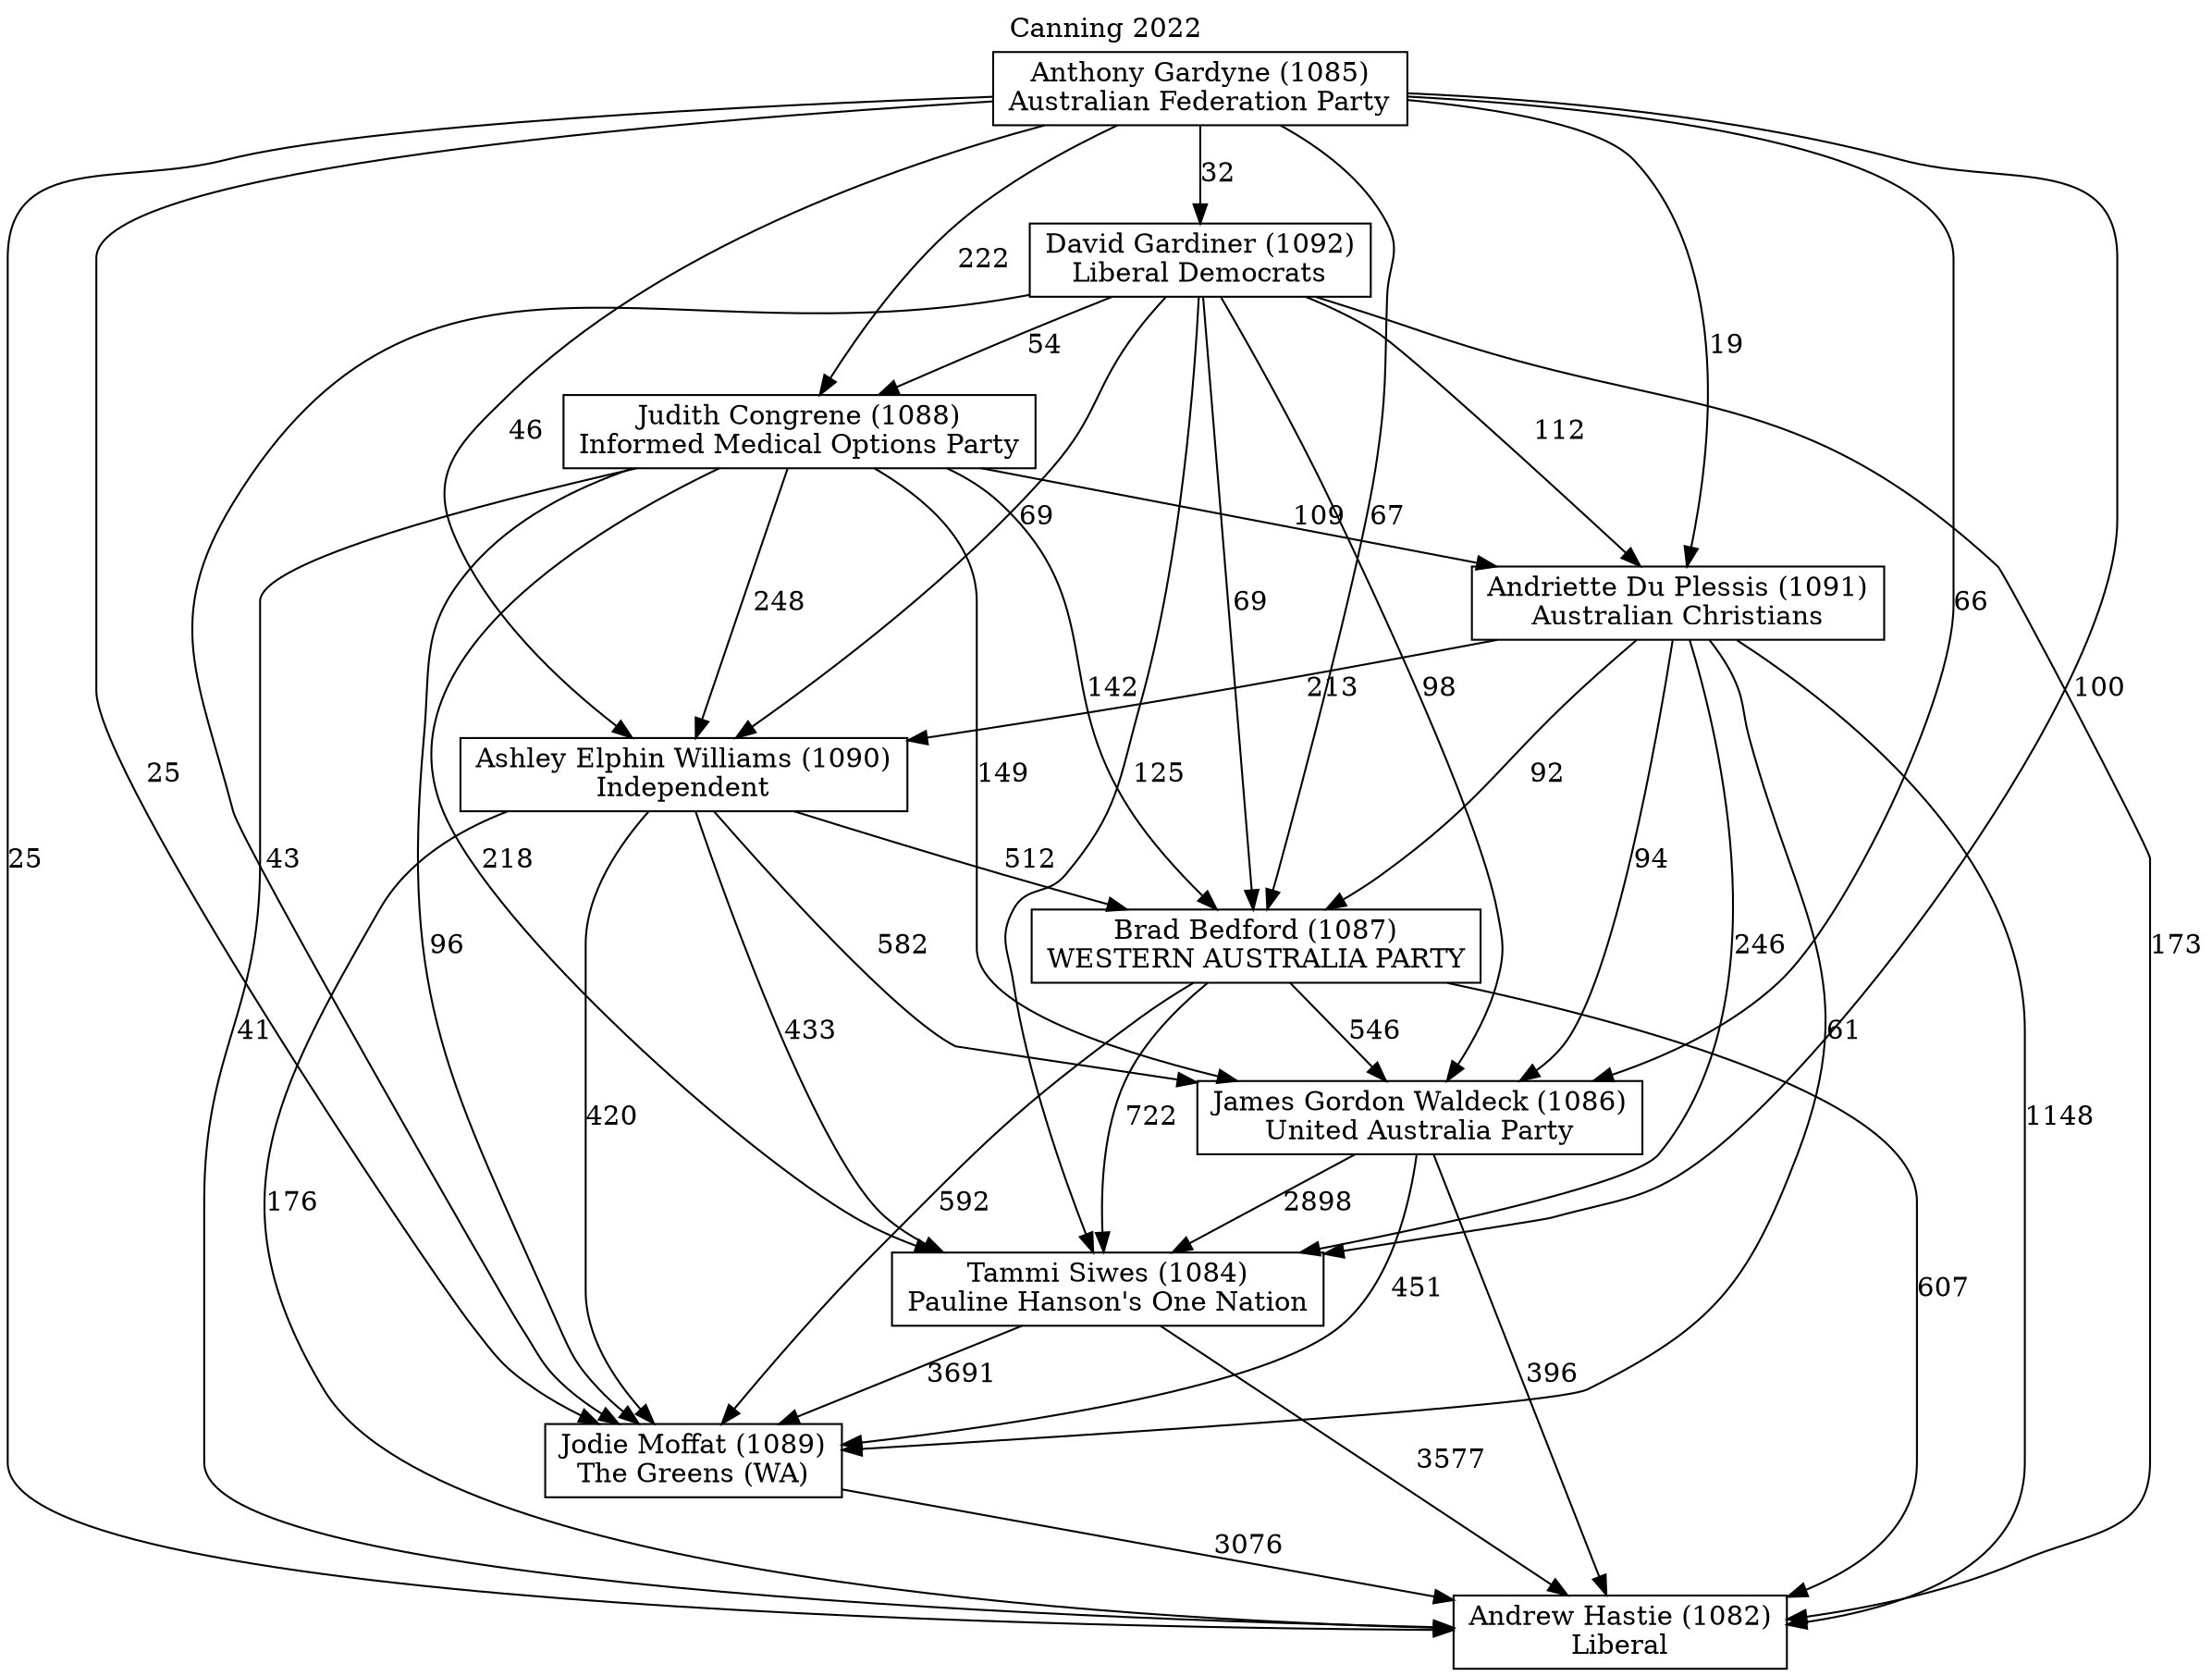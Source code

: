 // House preference flow
digraph "Andrew Hastie (1082)_Canning_2022" {
	graph [label="Canning 2022" labelloc=t mclimit=10]
	node [shape=box]
	"Anthony Gardyne (1085)" [label="Anthony Gardyne (1085)
Australian Federation Party"]
	"Judith Congrene (1088)" [label="Judith Congrene (1088)
Informed Medical Options Party"]
	"Tammi Siwes (1084)" [label="Tammi Siwes (1084)
Pauline Hanson's One Nation"]
	"Jodie Moffat (1089)" [label="Jodie Moffat (1089)
The Greens (WA)"]
	"Andrew Hastie (1082)" [label="Andrew Hastie (1082)
Liberal"]
	"Brad Bedford (1087)" [label="Brad Bedford (1087)
WESTERN AUSTRALIA PARTY"]
	"David Gardiner (1092)" [label="David Gardiner (1092)
Liberal Democrats"]
	"Ashley Elphin Williams (1090)" [label="Ashley Elphin Williams (1090)
Independent"]
	"James Gordon Waldeck (1086)" [label="James Gordon Waldeck (1086)
United Australia Party"]
	"Andriette Du Plessis (1091)" [label="Andriette Du Plessis (1091)
Australian Christians"]
	"Anthony Gardyne (1085)" -> "Andrew Hastie (1082)" [label=25]
	"Judith Congrene (1088)" -> "James Gordon Waldeck (1086)" [label=149]
	"Tammi Siwes (1084)" -> "Andrew Hastie (1082)" [label=3577]
	"Judith Congrene (1088)" -> "Jodie Moffat (1089)" [label=96]
	"James Gordon Waldeck (1086)" -> "Tammi Siwes (1084)" [label=2898]
	"Anthony Gardyne (1085)" -> "Tammi Siwes (1084)" [label=100]
	"Tammi Siwes (1084)" -> "Jodie Moffat (1089)" [label=3691]
	"James Gordon Waldeck (1086)" -> "Andrew Hastie (1082)" [label=396]
	"Anthony Gardyne (1085)" -> "Judith Congrene (1088)" [label=222]
	"David Gardiner (1092)" -> "Jodie Moffat (1089)" [label=43]
	"Brad Bedford (1087)" -> "James Gordon Waldeck (1086)" [label=546]
	"Brad Bedford (1087)" -> "Andrew Hastie (1082)" [label=607]
	"Brad Bedford (1087)" -> "Jodie Moffat (1089)" [label=592]
	"Ashley Elphin Williams (1090)" -> "Brad Bedford (1087)" [label=512]
	"Anthony Gardyne (1085)" -> "Ashley Elphin Williams (1090)" [label=46]
	"Anthony Gardyne (1085)" -> "Andriette Du Plessis (1091)" [label=19]
	"David Gardiner (1092)" -> "Brad Bedford (1087)" [label=69]
	"Judith Congrene (1088)" -> "Andrew Hastie (1082)" [label=41]
	"David Gardiner (1092)" -> "Andrew Hastie (1082)" [label=173]
	"Jodie Moffat (1089)" -> "Andrew Hastie (1082)" [label=3076]
	"Andriette Du Plessis (1091)" -> "James Gordon Waldeck (1086)" [label=94]
	"Andriette Du Plessis (1091)" -> "Jodie Moffat (1089)" [label=61]
	"Anthony Gardyne (1085)" -> "Jodie Moffat (1089)" [label=25]
	"Andriette Du Plessis (1091)" -> "Tammi Siwes (1084)" [label=246]
	"Judith Congrene (1088)" -> "Brad Bedford (1087)" [label=142]
	"Brad Bedford (1087)" -> "Tammi Siwes (1084)" [label=722]
	"Judith Congrene (1088)" -> "Tammi Siwes (1084)" [label=218]
	"James Gordon Waldeck (1086)" -> "Jodie Moffat (1089)" [label=451]
	"Andriette Du Plessis (1091)" -> "Ashley Elphin Williams (1090)" [label=213]
	"David Gardiner (1092)" -> "Andriette Du Plessis (1091)" [label=112]
	"David Gardiner (1092)" -> "Tammi Siwes (1084)" [label=125]
	"David Gardiner (1092)" -> "James Gordon Waldeck (1086)" [label=98]
	"Ashley Elphin Williams (1090)" -> "Tammi Siwes (1084)" [label=433]
	"David Gardiner (1092)" -> "Ashley Elphin Williams (1090)" [label=69]
	"Andriette Du Plessis (1091)" -> "Andrew Hastie (1082)" [label=1148]
	"Anthony Gardyne (1085)" -> "David Gardiner (1092)" [label=32]
	"Andriette Du Plessis (1091)" -> "Brad Bedford (1087)" [label=92]
	"Ashley Elphin Williams (1090)" -> "James Gordon Waldeck (1086)" [label=582]
	"Ashley Elphin Williams (1090)" -> "Jodie Moffat (1089)" [label=420]
	"Anthony Gardyne (1085)" -> "James Gordon Waldeck (1086)" [label=66]
	"David Gardiner (1092)" -> "Judith Congrene (1088)" [label=54]
	"Anthony Gardyne (1085)" -> "Brad Bedford (1087)" [label=67]
	"Ashley Elphin Williams (1090)" -> "Andrew Hastie (1082)" [label=176]
	"Judith Congrene (1088)" -> "Andriette Du Plessis (1091)" [label=109]
	"Judith Congrene (1088)" -> "Ashley Elphin Williams (1090)" [label=248]
}
